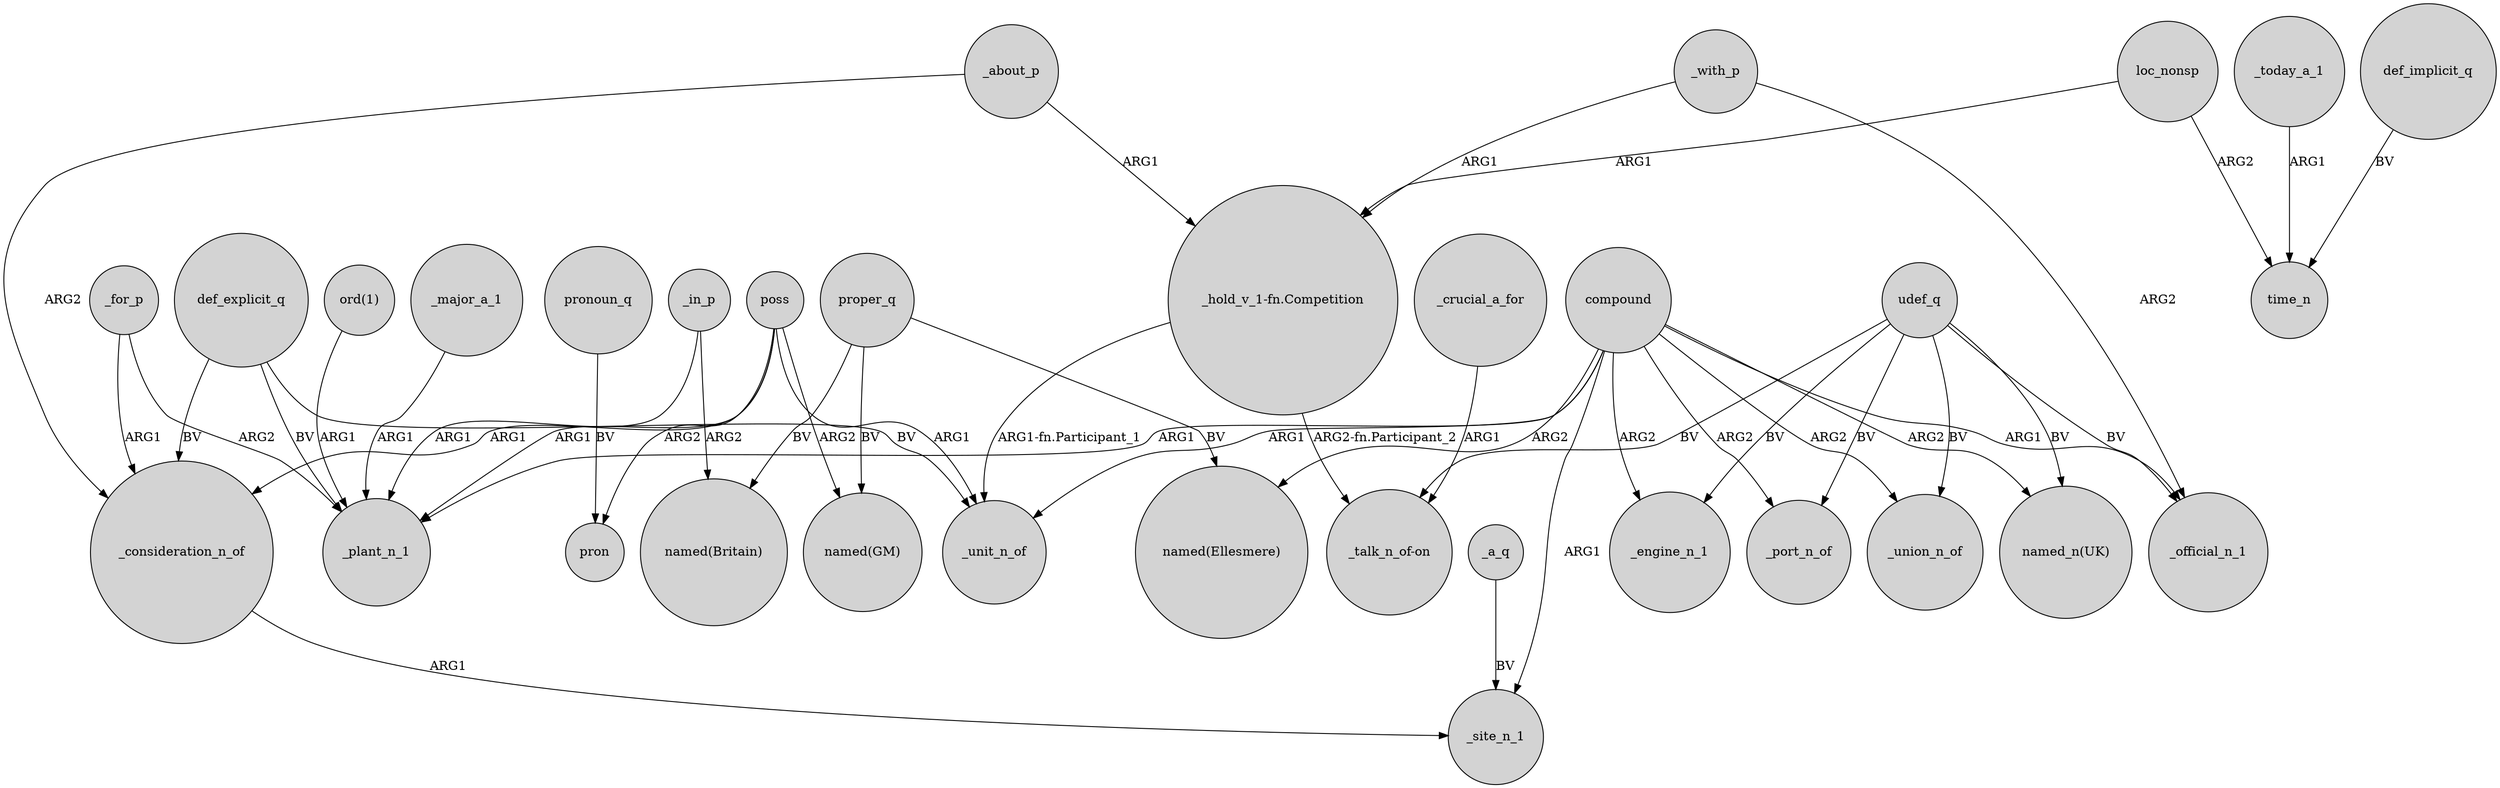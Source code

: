 digraph {
	node [shape=circle style=filled]
	poss -> _plant_n_1 [label=ARG1]
	proper_q -> "named(Ellesmere)" [label=BV]
	compound -> _union_n_of [label=ARG2]
	_crucial_a_for -> "_talk_n_of-on" [label=ARG1]
	compound -> _engine_n_1 [label=ARG2]
	proper_q -> "named(GM)" [label=BV]
	compound -> "named(Ellesmere)" [label=ARG2]
	_a_q -> _site_n_1 [label=BV]
	udef_q -> _port_n_of [label=BV]
	_about_p -> _consideration_n_of [label=ARG2]
	compound -> _site_n_1 [label=ARG1]
	udef_q -> _union_n_of [label=BV]
	def_explicit_q -> _plant_n_1 [label=BV]
	pronoun_q -> pron [label=BV]
	poss -> "named(GM)" [label=ARG2]
	_for_p -> _consideration_n_of [label=ARG1]
	poss -> pron [label=ARG2]
	poss -> _consideration_n_of [label=ARG1]
	_for_p -> _plant_n_1 [label=ARG2]
	def_explicit_q -> _unit_n_of [label=BV]
	def_explicit_q -> _consideration_n_of [label=BV]
	compound -> _port_n_of [label=ARG2]
	_in_p -> _plant_n_1 [label=ARG1]
	compound -> "named_n(UK)" [label=ARG2]
	proper_q -> "named(Britain)" [label=BV]
	udef_q -> "named_n(UK)" [label=BV]
	_major_a_1 -> _plant_n_1 [label=ARG1]
	compound -> _official_n_1 [label=ARG1]
	_in_p -> "named(Britain)" [label=ARG2]
	compound -> _plant_n_1 [label=ARG1]
	_today_a_1 -> time_n [label=ARG1]
	udef_q -> _official_n_1 [label=BV]
	"_hold_v_1-fn.Competition" -> "_talk_n_of-on" [label="ARG2-fn.Participant_2"]
	loc_nonsp -> time_n [label=ARG2]
	loc_nonsp -> "_hold_v_1-fn.Competition" [label=ARG1]
	poss -> _unit_n_of [label=ARG1]
	compound -> _unit_n_of [label=ARG1]
	_with_p -> _official_n_1 [label=ARG2]
	"_hold_v_1-fn.Competition" -> _unit_n_of [label="ARG1-fn.Participant_1"]
	def_implicit_q -> time_n [label=BV]
	_about_p -> "_hold_v_1-fn.Competition" [label=ARG1]
	udef_q -> _engine_n_1 [label=BV]
	_with_p -> "_hold_v_1-fn.Competition" [label=ARG1]
	_consideration_n_of -> _site_n_1 [label=ARG1]
	udef_q -> "_talk_n_of-on" [label=BV]
	"ord(1)" -> _plant_n_1 [label=ARG1]
}
